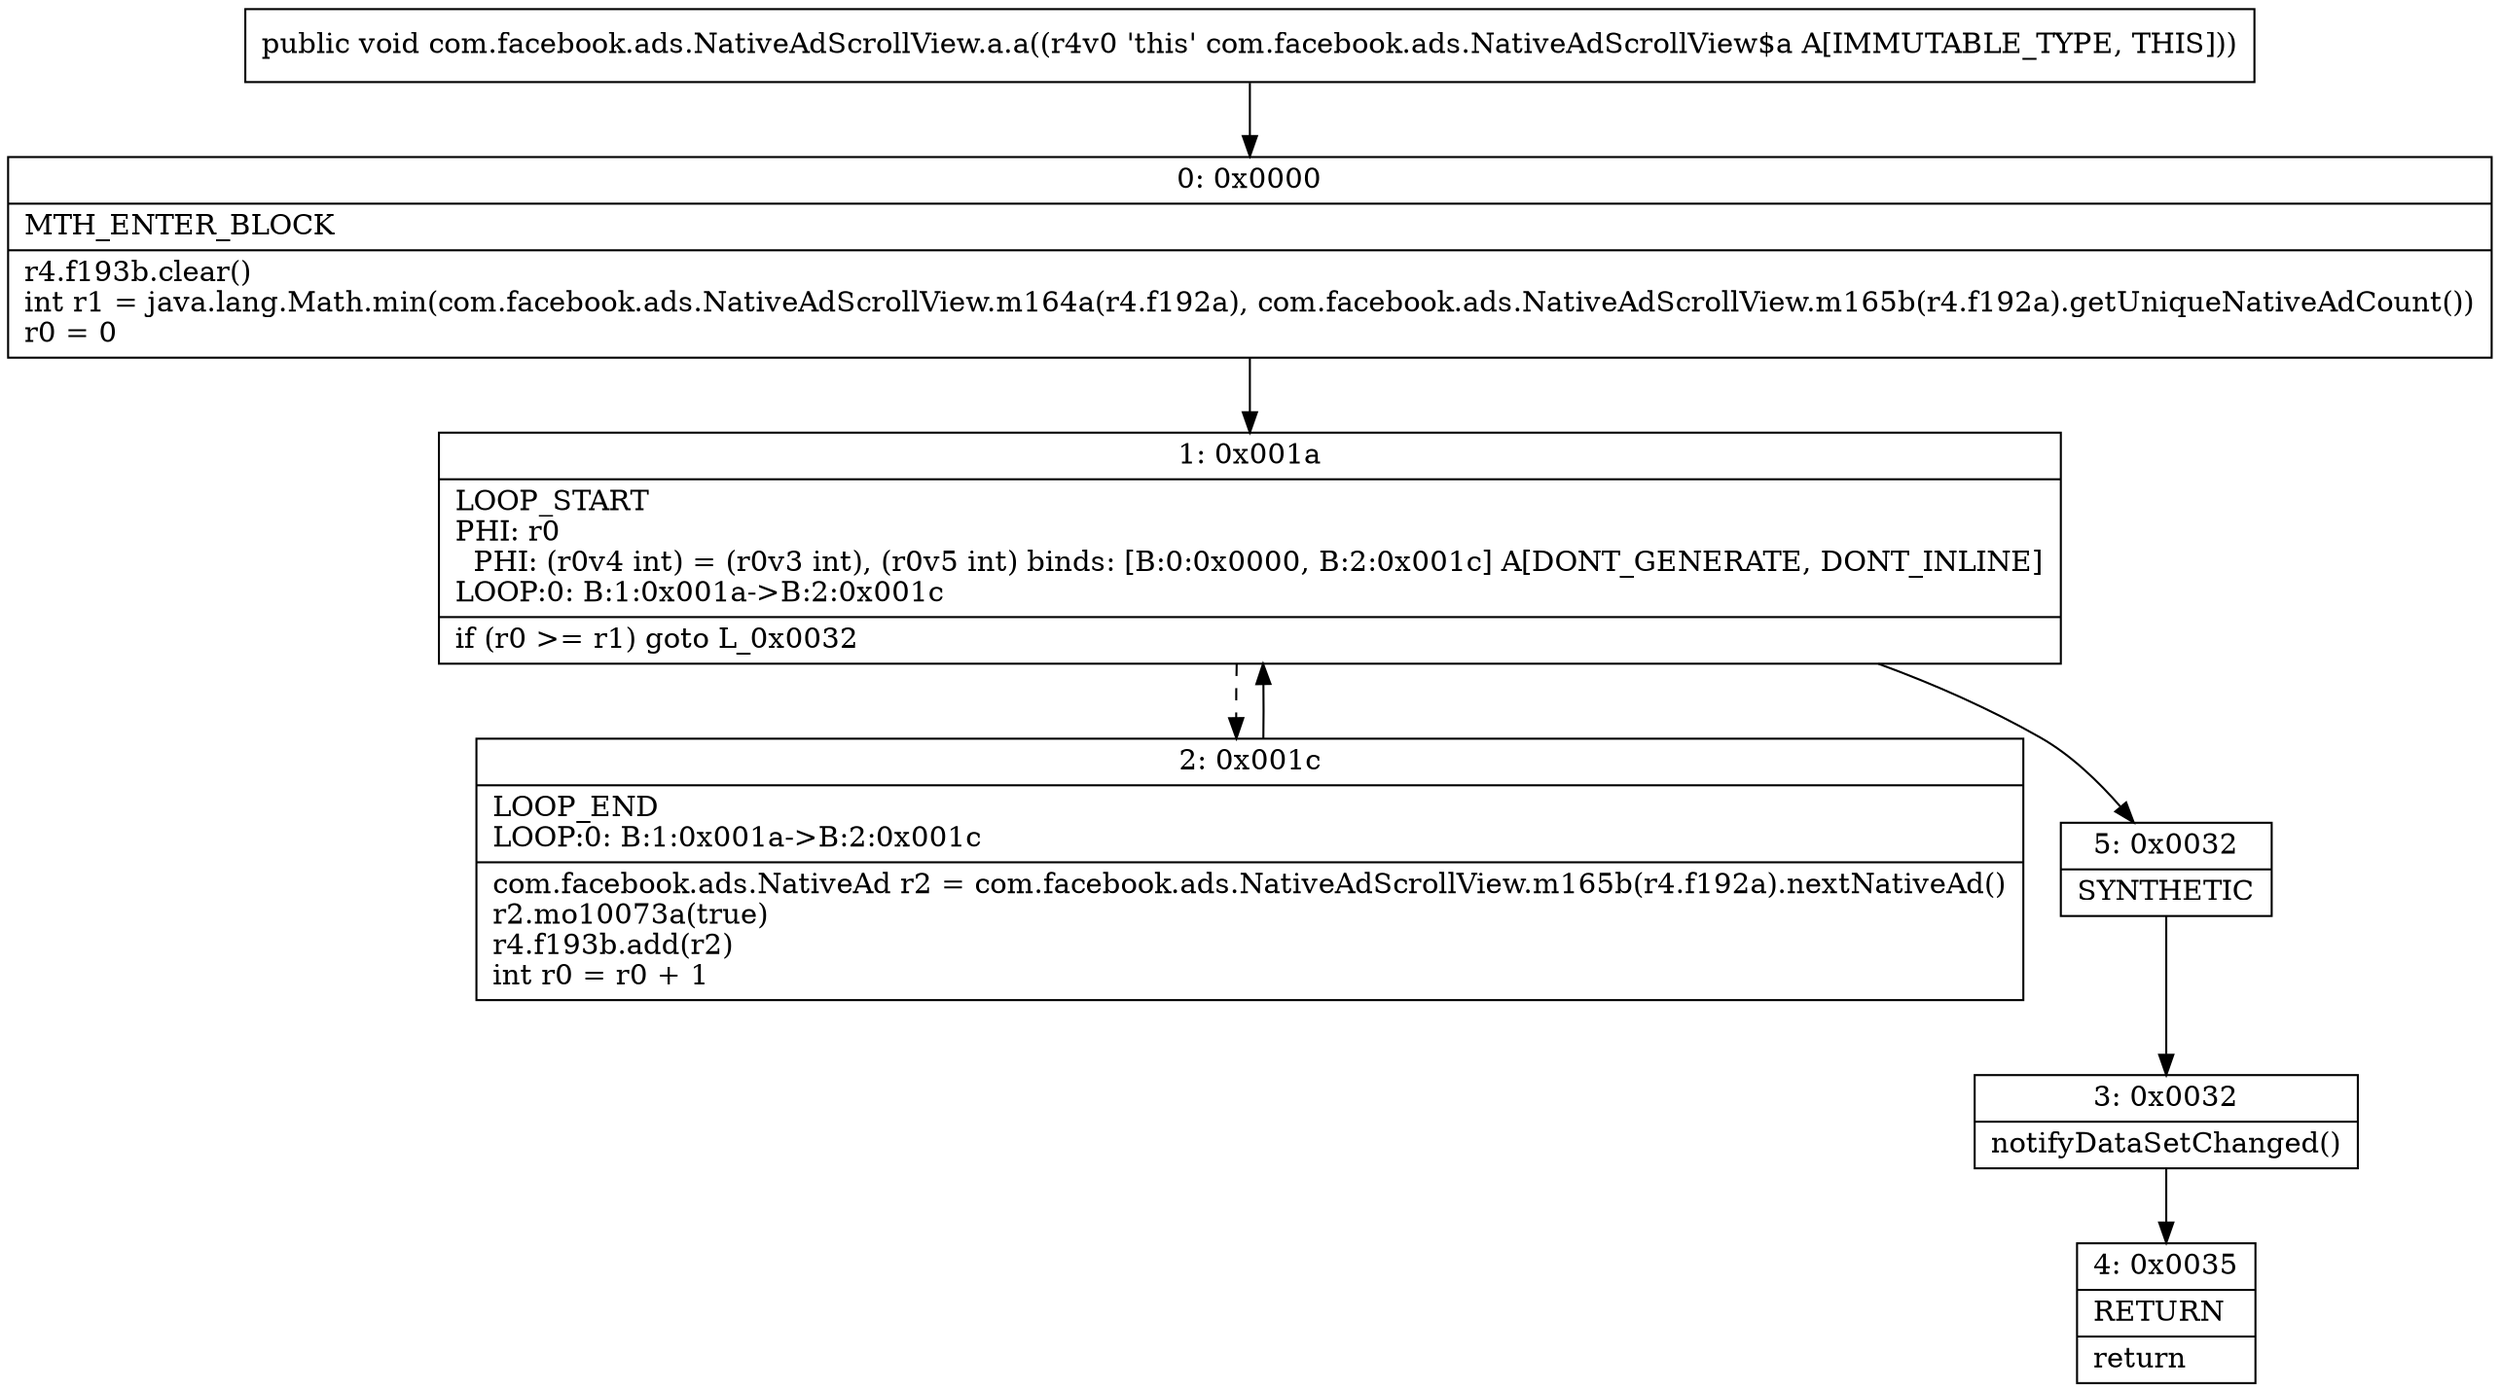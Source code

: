 digraph "CFG forcom.facebook.ads.NativeAdScrollView.a.a()V" {
Node_0 [shape=record,label="{0\:\ 0x0000|MTH_ENTER_BLOCK\l|r4.f193b.clear()\lint r1 = java.lang.Math.min(com.facebook.ads.NativeAdScrollView.m164a(r4.f192a), com.facebook.ads.NativeAdScrollView.m165b(r4.f192a).getUniqueNativeAdCount())\lr0 = 0\l}"];
Node_1 [shape=record,label="{1\:\ 0x001a|LOOP_START\lPHI: r0 \l  PHI: (r0v4 int) = (r0v3 int), (r0v5 int) binds: [B:0:0x0000, B:2:0x001c] A[DONT_GENERATE, DONT_INLINE]\lLOOP:0: B:1:0x001a\-\>B:2:0x001c\l|if (r0 \>= r1) goto L_0x0032\l}"];
Node_2 [shape=record,label="{2\:\ 0x001c|LOOP_END\lLOOP:0: B:1:0x001a\-\>B:2:0x001c\l|com.facebook.ads.NativeAd r2 = com.facebook.ads.NativeAdScrollView.m165b(r4.f192a).nextNativeAd()\lr2.mo10073a(true)\lr4.f193b.add(r2)\lint r0 = r0 + 1\l}"];
Node_3 [shape=record,label="{3\:\ 0x0032|notifyDataSetChanged()\l}"];
Node_4 [shape=record,label="{4\:\ 0x0035|RETURN\l|return\l}"];
Node_5 [shape=record,label="{5\:\ 0x0032|SYNTHETIC\l}"];
MethodNode[shape=record,label="{public void com.facebook.ads.NativeAdScrollView.a.a((r4v0 'this' com.facebook.ads.NativeAdScrollView$a A[IMMUTABLE_TYPE, THIS])) }"];
MethodNode -> Node_0;
Node_0 -> Node_1;
Node_1 -> Node_2[style=dashed];
Node_1 -> Node_5;
Node_2 -> Node_1;
Node_3 -> Node_4;
Node_5 -> Node_3;
}

